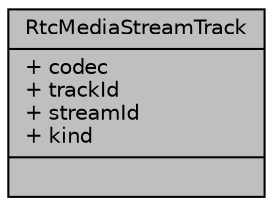 digraph "RtcMediaStreamTrack"
{
 // LATEX_PDF_SIZE
  edge [fontname="Helvetica",fontsize="10",labelfontname="Helvetica",labelfontsize="10"];
  node [fontname="Helvetica",fontsize="10",shape=record];
  Node1 [label="{RtcMediaStreamTrack\n|+ codec\l+ trackId\l+ streamId\l+ kind\l|}",height=0.2,width=0.4,color="black", fillcolor="grey75", style="filled", fontcolor="black",tooltip="Represents a single track in a MediaStream."];
}
